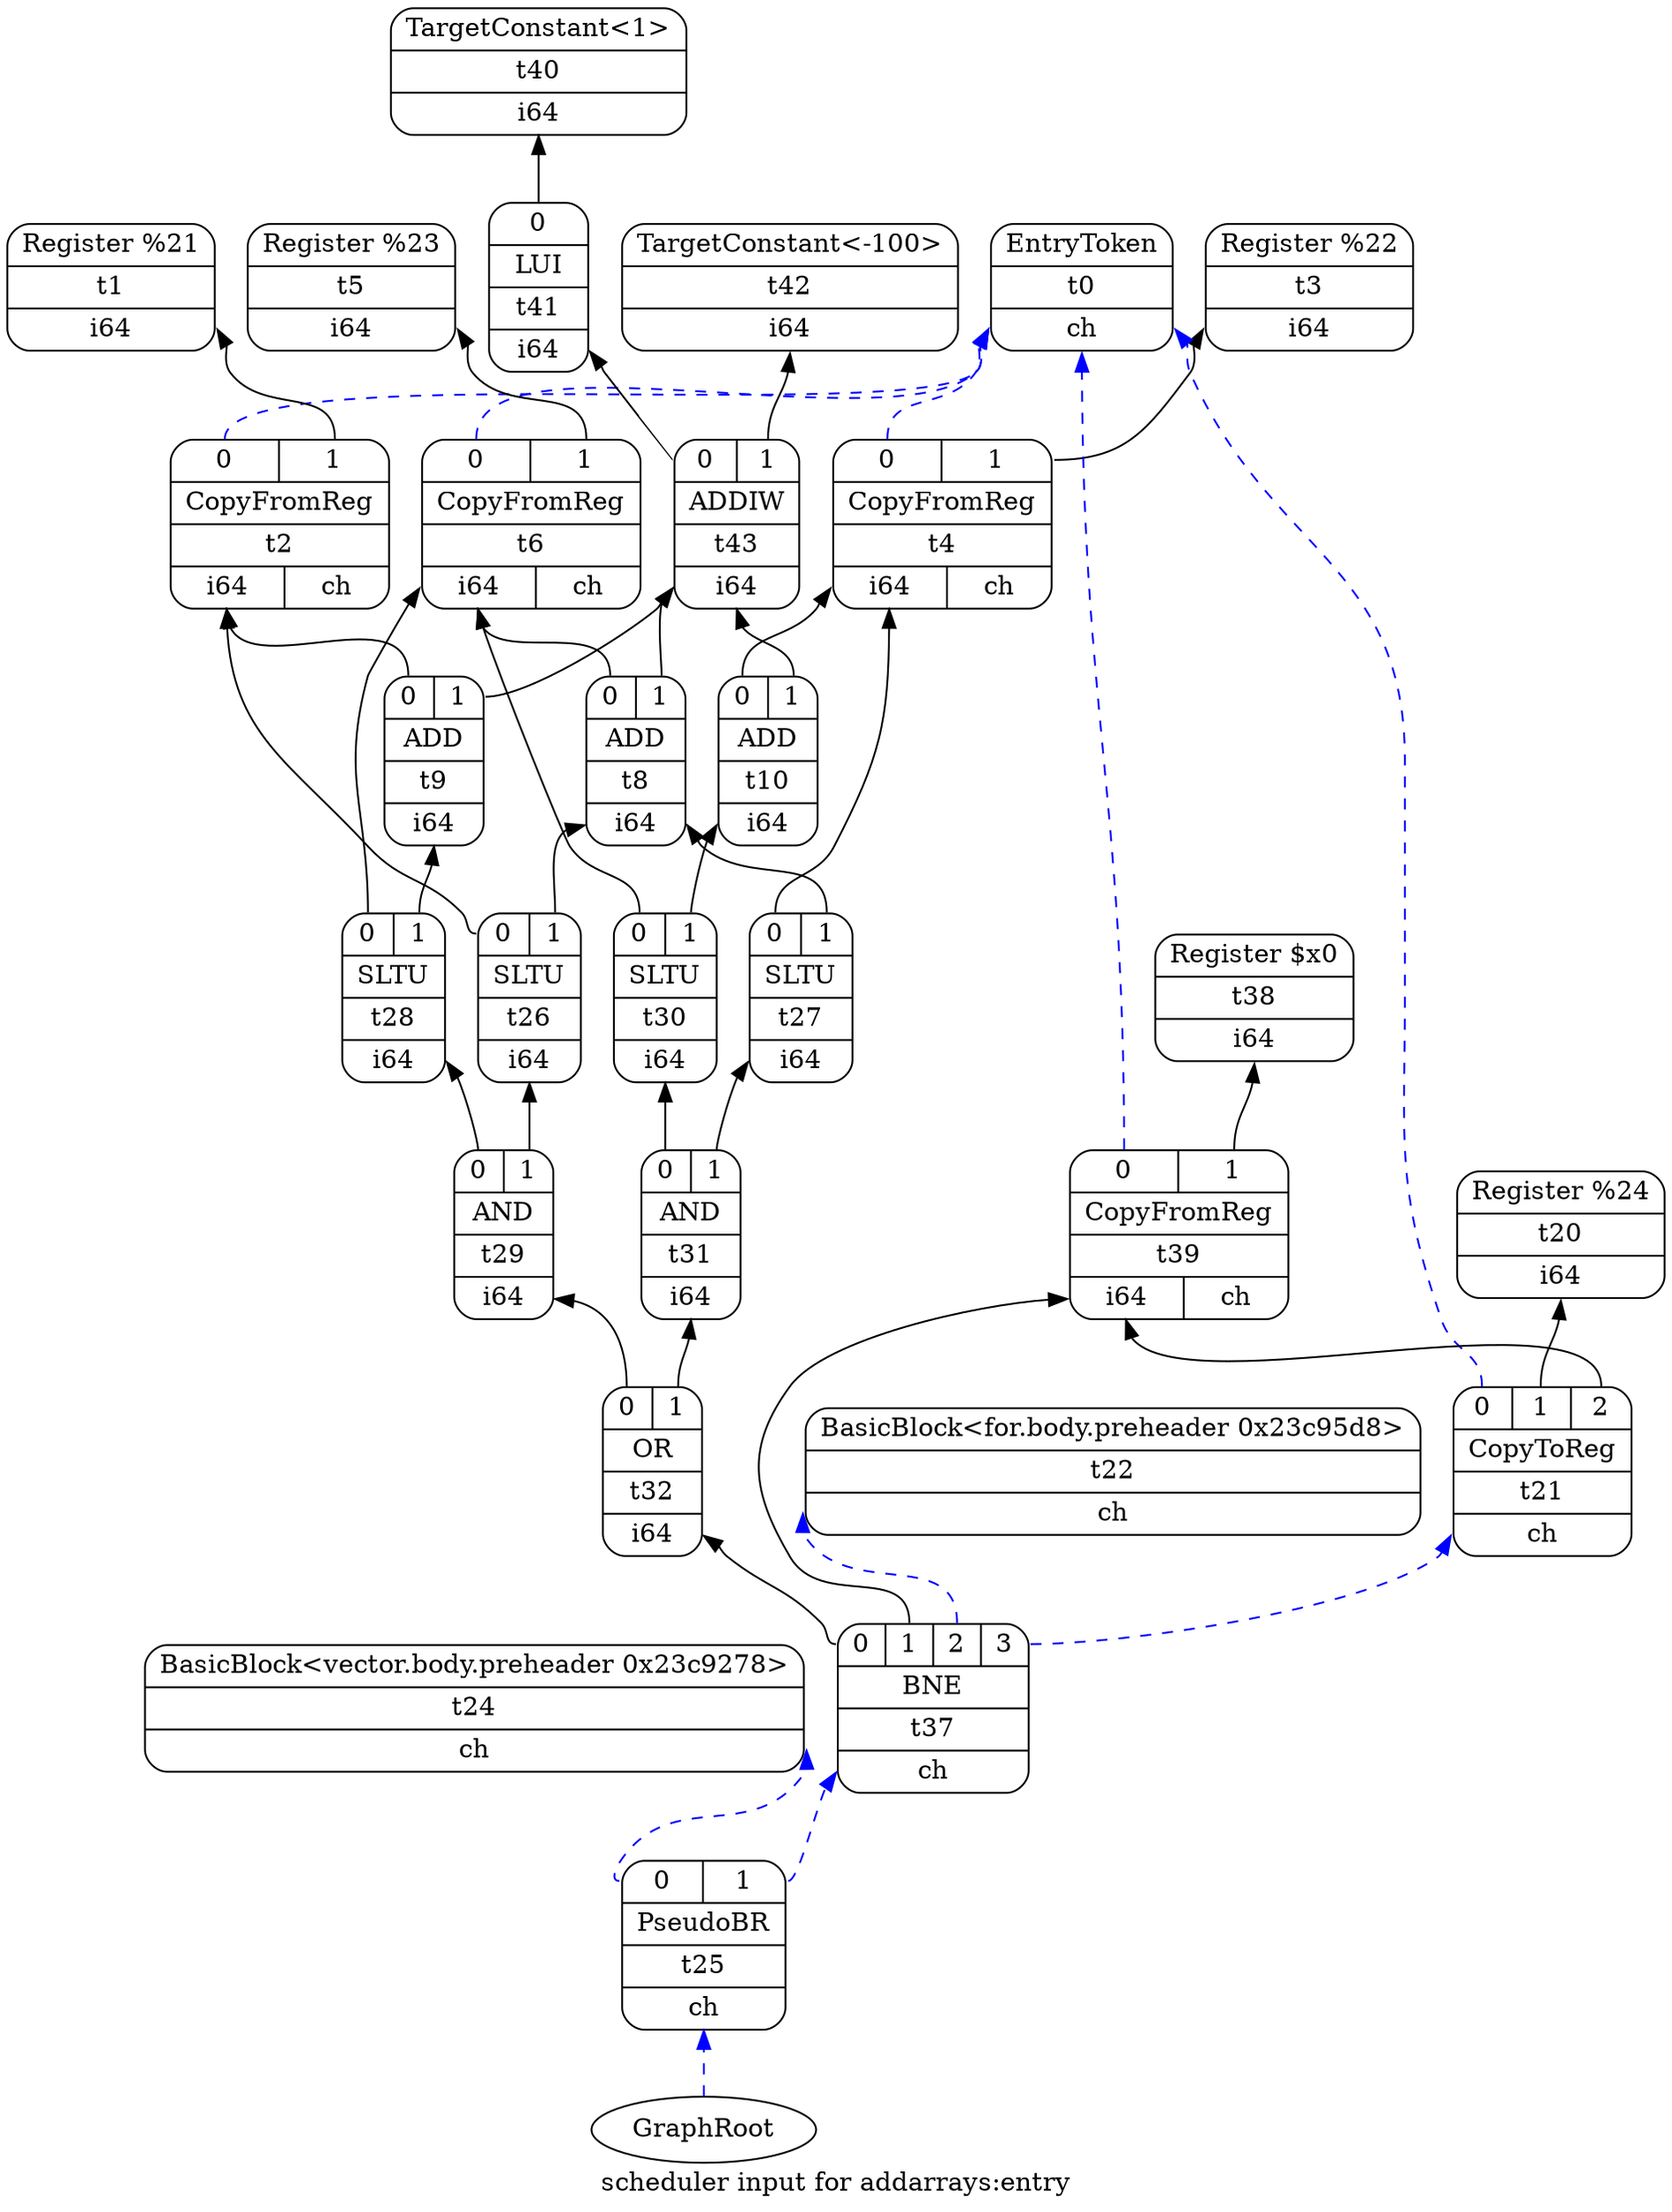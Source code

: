 digraph "scheduler input for addarrays:entry" {
	rankdir="BT";
	label="scheduler input for addarrays:entry";

	Node0x22e2ee8 [shape=record,shape=Mrecord,label="{EntryToken|t0|{<d0>ch}}"];
	Node0x23c2818 [shape=record,shape=Mrecord,label="{Register %21|t1|{<d0>i64}}"];
	Node0x23b2410 [shape=record,shape=Mrecord,label="{Register %22|t3|{<d0>i64}}"];
	Node0x238d100 [shape=record,shape=Mrecord,label="{Register %23|t5|{<d0>i64}}"];
	Node0x23b4638 [shape=record,shape=Mrecord,label="{Register %24|t20|{<d0>i64}}"];
	Node0x23c26e0 [shape=record,shape=Mrecord,label="{BasicBlock\<for.body.preheader 0x23c95d8\>|t22|{<d0>ch}}"];
	Node0x23b7460 [shape=record,shape=Mrecord,label="{BasicBlock\<vector.body.preheader 0x23c9278\>|t24|{<d0>ch}}"];
	Node0x23f0eb0 [shape=record,shape=Mrecord,label="{{<s0>0|<s1>1}|CopyFromReg|t2|{<d0>i64|<d1>ch}}"];
	Node0x23f0eb0:s0 -> Node0x22e2ee8:d0[color=blue,style=dashed];
	Node0x23f0eb0:s1 -> Node0x23c2818:d0;
	Node0x23c4838 [shape=record,shape=Mrecord,label="{{<s0>0|<s1>1}|CopyFromReg|t4|{<d0>i64|<d1>ch}}"];
	Node0x23c4838:s0 -> Node0x22e2ee8:d0[color=blue,style=dashed];
	Node0x23c4838:s1 -> Node0x23b2410:d0;
	Node0x23cdb80 [shape=record,shape=Mrecord,label="{{<s0>0|<s1>1}|CopyFromReg|t6|{<d0>i64|<d1>ch}}"];
	Node0x23cdb80:s0 -> Node0x22e2ee8:d0[color=blue,style=dashed];
	Node0x23cdb80:s1 -> Node0x238d100:d0;
	Node0x23b4840 [shape=record,shape=Mrecord,label="{{<s0>0|<s1>1|<s2>2}|CopyToReg|t21|{<d0>ch}}"];
	Node0x23b4840:s0 -> Node0x22e2ee8:d0[color=blue,style=dashed];
	Node0x23b4840:s1 -> Node0x23b4638:d0;
	Node0x23b4840:s2 -> Node0x23e8a20:d0;
	Node0x23ed1b0 [shape=record,shape=Mrecord,label="{{<s0>0|<s1>1}|ADD|t9|{<d0>i64}}"];
	Node0x23ed1b0:s0 -> Node0x23f0eb0:d0;
	Node0x23ed1b0:s1 -> Node0x23a5de0:d0;
	Node0x239b630 [shape=record,shape=Mrecord,label="{{<s0>0|<s1>1}|ADD|t10|{<d0>i64}}"];
	Node0x239b630:s0 -> Node0x23c4838:d0;
	Node0x239b630:s1 -> Node0x23a5de0:d0;
	Node0x23e8f68 [shape=record,shape=Mrecord,label="{{<s0>0|<s1>1}|ADD|t8|{<d0>i64}}"];
	Node0x23e8f68:s0 -> Node0x23cdb80:d0;
	Node0x23e8f68:s1 -> Node0x23a5de0:d0;
	Node0x23e8f00 [shape=record,shape=Mrecord,label="{{<s0>0|<s1>1}|SLTU|t28|{<d0>i64}}"];
	Node0x23e8f00:s0 -> Node0x23cdb80:d0;
	Node0x23e8f00:s1 -> Node0x23ed1b0:d0;
	Node0x23c2a88 [shape=record,shape=Mrecord,label="{{<s0>0|<s1>1}|SLTU|t30|{<d0>i64}}"];
	Node0x23c2a88:s0 -> Node0x23cdb80:d0;
	Node0x23c2a88:s1 -> Node0x239b630:d0;
	Node0x23b4a48 [shape=record,shape=Mrecord,label="{{<s0>0|<s1>1}|SLTU|t27|{<d0>i64}}"];
	Node0x23b4a48:s0 -> Node0x23c4838:d0;
	Node0x23b4a48:s1 -> Node0x23e8f68:d0;
	Node0x2390058 [shape=record,shape=Mrecord,label="{{<s0>0|<s1>1}|SLTU|t26|{<d0>i64}}"];
	Node0x2390058:s0 -> Node0x23f0eb0:d0;
	Node0x2390058:s1 -> Node0x23e8f68:d0;
	Node0x23e8e30 [shape=record,shape=Mrecord,label="{{<s0>0|<s1>1}|AND|t31|{<d0>i64}}"];
	Node0x23e8e30:s0 -> Node0x23c2a88:d0;
	Node0x23e8e30:s1 -> Node0x23b4a48:d0;
	Node0x23ece08 [shape=record,shape=Mrecord,label="{{<s0>0|<s1>1}|AND|t29|{<d0>i64}}"];
	Node0x23ece08:s0 -> Node0x23e8f00:d0;
	Node0x23ece08:s1 -> Node0x2390058:d0;
	Node0x238ff88 [shape=record,shape=Mrecord,label="{{<s0>0|<s1>1}|OR|t32|{<d0>i64}}"];
	Node0x238ff88:s0 -> Node0x23ece08:d0;
	Node0x238ff88:s1 -> Node0x23e8e30:d0;
	Node0x23a3ef8 [shape=record,shape=Mrecord,label="{{<s0>0|<s1>1|<s2>2|<s3>3}|BNE|t37|{<d0>ch}}"];
	Node0x23a3ef8:s0 -> Node0x238ff88:d0;
	Node0x23a3ef8:s1 -> Node0x23e8a20:d0;
	Node0x23a3ef8:s2 -> Node0x23c26e0:d0[color=blue,style=dashed];
	Node0x23a3ef8:s3 -> Node0x23b4840:d0[color=blue,style=dashed];
	Node0x239b8a0 [shape=record,shape=Mrecord,label="{{<s0>0|<s1>1}|PseudoBR|t25|{<d0>ch}}"];
	Node0x239b8a0:s0 -> Node0x23b7460:d0[color=blue,style=dashed];
	Node0x239b8a0:s1 -> Node0x23a3ef8:d0[color=blue,style=dashed];
	Node0x2395390 [shape=record,shape=Mrecord,label="{Register $x0|t38|{<d0>i64}}"];
	Node0x23e8a20 [shape=record,shape=Mrecord,label="{{<s0>0|<s1>1}|CopyFromReg|t39|{<d0>i64|<d1>ch}}"];
	Node0x23e8a20:s0 -> Node0x22e2ee8:d0[color=blue,style=dashed];
	Node0x23e8a20:s1 -> Node0x2395390:d0;
	Node0x2395738 [shape=record,shape=Mrecord,label="{TargetConstant\<1\>|t40|{<d0>i64}}"];
	Node0x23ea698 [shape=record,shape=Mrecord,label="{{<s0>0}|LUI|t41|{<d0>i64}}"];
	Node0x23ea698:s0 -> Node0x2395738:d0;
	Node0x23a6a78 [shape=record,shape=Mrecord,label="{TargetConstant\<-100\>|t42|{<d0>i64}}"];
	Node0x23a5de0 [shape=record,shape=Mrecord,label="{{<s0>0|<s1>1}|ADDIW|t43|{<d0>i64}}"];
	Node0x23a5de0:s0 -> Node0x23ea698:d0;
	Node0x23a5de0:s1 -> Node0x23a6a78:d0;
	Node0x0[ plaintext=circle, label ="GraphRoot"];
	Node0x0 -> Node0x239b8a0:d0[color=blue,style=dashed];
}
